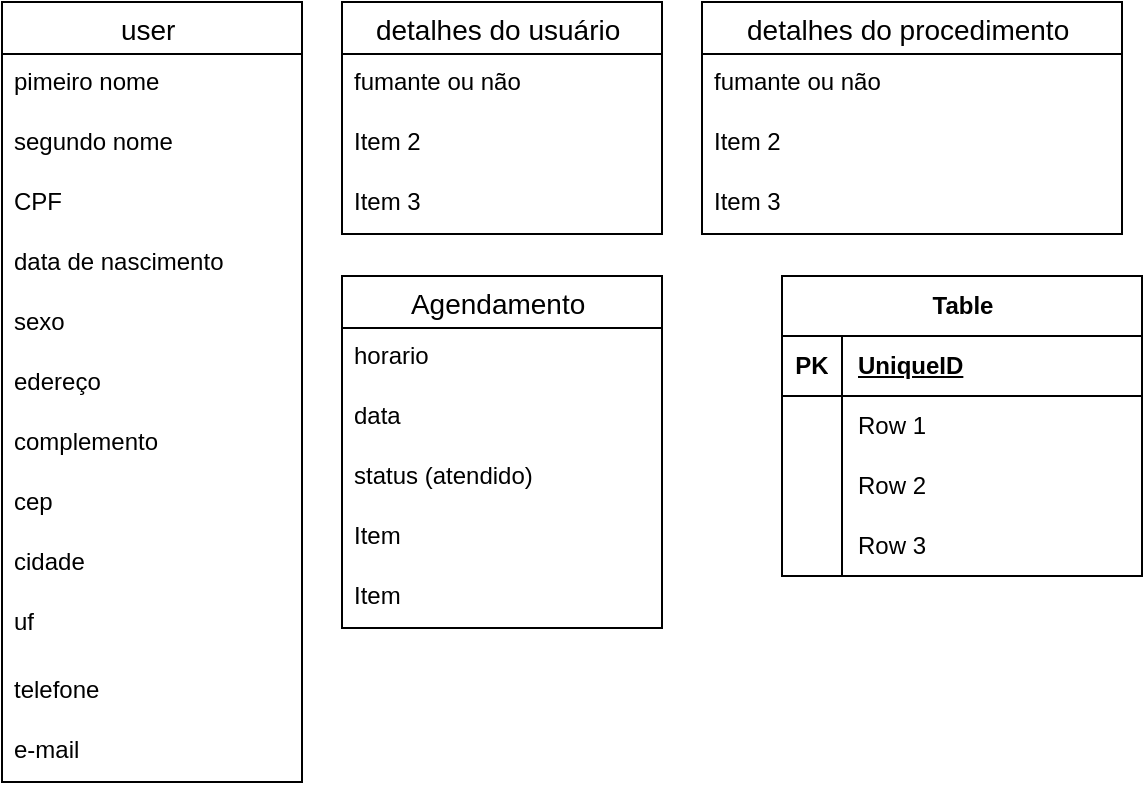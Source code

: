 <mxfile version="24.2.1" type="github">
  <diagram name="Página-1" id="5rBuhtOHV9mc_r47kZjI">
    <mxGraphModel dx="1050" dy="530" grid="1" gridSize="10" guides="1" tooltips="1" connect="1" arrows="1" fold="1" page="1" pageScale="1" pageWidth="827" pageHeight="1169" math="0" shadow="0">
      <root>
        <mxCell id="0" />
        <mxCell id="1" parent="0" />
        <mxCell id="9pBcEL1lsrberFZD7Wdi-1" value="user " style="swimlane;fontStyle=0;childLayout=stackLayout;horizontal=1;startSize=26;horizontalStack=0;resizeParent=1;resizeParentMax=0;resizeLast=0;collapsible=1;marginBottom=0;align=center;fontSize=14;" vertex="1" parent="1">
          <mxGeometry width="150" height="390" as="geometry" />
        </mxCell>
        <mxCell id="9pBcEL1lsrberFZD7Wdi-2" value="&lt;font style=&quot;vertical-align: inherit;&quot;&gt;&lt;font style=&quot;vertical-align: inherit;&quot;&gt;pimeiro nome&amp;nbsp;&lt;/font&gt;&lt;/font&gt;&lt;div&gt;&lt;font style=&quot;vertical-align: inherit;&quot;&gt;&lt;font style=&quot;vertical-align: inherit;&quot;&gt;&lt;span style=&quot;white-space: pre;&quot;&gt;&#x9;&lt;/span&gt;&lt;span style=&quot;white-space: pre;&quot;&gt;&#x9;&lt;/span&gt;&lt;br&gt;&lt;/font&gt;&lt;/font&gt;&lt;/div&gt;" style="text;strokeColor=none;fillColor=none;spacingLeft=4;spacingRight=4;overflow=hidden;rotatable=0;points=[[0,0.5],[1,0.5]];portConstraint=eastwest;fontSize=12;whiteSpace=wrap;html=1;" vertex="1" parent="9pBcEL1lsrberFZD7Wdi-1">
          <mxGeometry y="26" width="150" height="30" as="geometry" />
        </mxCell>
        <mxCell id="9pBcEL1lsrberFZD7Wdi-3" value="&lt;font style=&quot;vertical-align: inherit;&quot;&gt;&lt;font style=&quot;vertical-align: inherit;&quot;&gt;segundo nome&amp;nbsp;&lt;/font&gt;&lt;/font&gt;" style="text;strokeColor=none;fillColor=none;spacingLeft=4;spacingRight=4;overflow=hidden;rotatable=0;points=[[0,0.5],[1,0.5]];portConstraint=eastwest;fontSize=12;whiteSpace=wrap;html=1;" vertex="1" parent="9pBcEL1lsrberFZD7Wdi-1">
          <mxGeometry y="56" width="150" height="30" as="geometry" />
        </mxCell>
        <mxCell id="9pBcEL1lsrberFZD7Wdi-4" value="&lt;font style=&quot;vertical-align: inherit;&quot;&gt;&lt;font style=&quot;vertical-align: inherit;&quot;&gt;CPF&lt;/font&gt;&lt;/font&gt;" style="text;strokeColor=none;fillColor=none;spacingLeft=4;spacingRight=4;overflow=hidden;rotatable=0;points=[[0,0.5],[1,0.5]];portConstraint=eastwest;fontSize=12;whiteSpace=wrap;html=1;" vertex="1" parent="9pBcEL1lsrberFZD7Wdi-1">
          <mxGeometry y="86" width="150" height="30" as="geometry" />
        </mxCell>
        <mxCell id="9pBcEL1lsrberFZD7Wdi-5" value="&lt;font style=&quot;vertical-align: inherit;&quot;&gt;&lt;font style=&quot;vertical-align: inherit;&quot;&gt;data de nascimento&amp;nbsp;&lt;/font&gt;&lt;/font&gt;" style="text;strokeColor=none;fillColor=none;spacingLeft=4;spacingRight=4;overflow=hidden;rotatable=0;points=[[0,0.5],[1,0.5]];portConstraint=eastwest;fontSize=12;whiteSpace=wrap;html=1;" vertex="1" parent="9pBcEL1lsrberFZD7Wdi-1">
          <mxGeometry y="116" width="150" height="30" as="geometry" />
        </mxCell>
        <mxCell id="9pBcEL1lsrberFZD7Wdi-6" value="&lt;font style=&quot;vertical-align: inherit;&quot;&gt;&lt;font style=&quot;vertical-align: inherit;&quot;&gt;sexo&amp;nbsp;&lt;/font&gt;&lt;/font&gt;" style="text;strokeColor=none;fillColor=none;spacingLeft=4;spacingRight=4;overflow=hidden;rotatable=0;points=[[0,0.5],[1,0.5]];portConstraint=eastwest;fontSize=12;whiteSpace=wrap;html=1;" vertex="1" parent="9pBcEL1lsrberFZD7Wdi-1">
          <mxGeometry y="146" width="150" height="30" as="geometry" />
        </mxCell>
        <mxCell id="9pBcEL1lsrberFZD7Wdi-7" value="&lt;font style=&quot;vertical-align: inherit;&quot;&gt;&lt;font style=&quot;vertical-align: inherit;&quot;&gt;edereço&amp;nbsp;&lt;/font&gt;&lt;/font&gt;" style="text;strokeColor=none;fillColor=none;spacingLeft=4;spacingRight=4;overflow=hidden;rotatable=0;points=[[0,0.5],[1,0.5]];portConstraint=eastwest;fontSize=12;whiteSpace=wrap;html=1;" vertex="1" parent="9pBcEL1lsrberFZD7Wdi-1">
          <mxGeometry y="176" width="150" height="30" as="geometry" />
        </mxCell>
        <mxCell id="9pBcEL1lsrberFZD7Wdi-8" value="&lt;font style=&quot;vertical-align: inherit;&quot;&gt;&lt;font style=&quot;vertical-align: inherit;&quot;&gt;complemento&amp;nbsp;&lt;/font&gt;&lt;/font&gt;" style="text;strokeColor=none;fillColor=none;spacingLeft=4;spacingRight=4;overflow=hidden;rotatable=0;points=[[0,0.5],[1,0.5]];portConstraint=eastwest;fontSize=12;whiteSpace=wrap;html=1;" vertex="1" parent="9pBcEL1lsrberFZD7Wdi-1">
          <mxGeometry y="206" width="150" height="30" as="geometry" />
        </mxCell>
        <mxCell id="9pBcEL1lsrberFZD7Wdi-9" value="&lt;font style=&quot;vertical-align: inherit;&quot;&gt;&lt;font style=&quot;vertical-align: inherit;&quot;&gt;cep&lt;/font&gt;&lt;/font&gt;&lt;span style=&quot;color: rgba(0, 0, 0, 0); font-family: monospace; font-size: 0px; text-wrap: nowrap;&quot;&gt;&lt;font style=&quot;vertical-align: inherit;&quot;&gt;&lt;font style=&quot;vertical-align: inherit;&quot;&gt;%3CmxGraphModel%3E%3Croot%3E%3CmxCell%20id%3D%220%22%2F%3E%3CmxCell%20id%3D%221%22%20parent%3D%220%22%2F%3E%3CmxCell%20id%3D %222%22%20valor%3D%22Item%22%20estilo%3D%22texto%3BstrokeColor%3Dnone%3BfillColor%3Dnone%3BspacingLeft%3D4%3BspacingRight%3D4%3Boverflow%3Dhidden%3Brotatable%3D0%3Bpoints%3D%5B%5B0 %. %221%22%3E%3CmxGeometria%20x%3D%22330%22%20y%3D%22210%22%20largura%3D%2240%22%20altura%3D%2230%22%20as%3D%22geometria%22%2F %3E%3C%2FmxCell%3E%3C%2Froot%3E%3C%2FmxGraphModel%3E&lt;/font&gt;&lt;/font&gt;&lt;/span&gt;" style="text;strokeColor=none;fillColor=none;spacingLeft=4;spacingRight=4;overflow=hidden;rotatable=0;points=[[0,0.5],[1,0.5]];portConstraint=eastwest;fontSize=12;whiteSpace=wrap;html=1;" vertex="1" parent="9pBcEL1lsrberFZD7Wdi-1">
          <mxGeometry y="236" width="150" height="30" as="geometry" />
        </mxCell>
        <mxCell id="9pBcEL1lsrberFZD7Wdi-10" value="&lt;font style=&quot;vertical-align: inherit;&quot;&gt;&lt;font style=&quot;vertical-align: inherit;&quot;&gt;cidade&amp;nbsp;&lt;/font&gt;&lt;/font&gt;" style="text;strokeColor=none;fillColor=none;spacingLeft=4;spacingRight=4;overflow=hidden;rotatable=0;points=[[0,0.5],[1,0.5]];portConstraint=eastwest;fontSize=12;whiteSpace=wrap;html=1;" vertex="1" parent="9pBcEL1lsrberFZD7Wdi-1">
          <mxGeometry y="266" width="150" height="30" as="geometry" />
        </mxCell>
        <mxCell id="9pBcEL1lsrberFZD7Wdi-11" value="&lt;font style=&quot;vertical-align: inherit;&quot;&gt;&lt;font style=&quot;vertical-align: inherit;&quot;&gt;uf&lt;/font&gt;&lt;/font&gt;" style="text;strokeColor=none;fillColor=none;spacingLeft=4;spacingRight=4;overflow=hidden;rotatable=0;points=[[0,0.5],[1,0.5]];portConstraint=eastwest;fontSize=12;whiteSpace=wrap;html=1;" vertex="1" parent="9pBcEL1lsrberFZD7Wdi-1">
          <mxGeometry y="296" width="150" height="34" as="geometry" />
        </mxCell>
        <mxCell id="9pBcEL1lsrberFZD7Wdi-12" value="&lt;font style=&quot;vertical-align: inherit;&quot;&gt;&lt;font style=&quot;vertical-align: inherit;&quot;&gt;&lt;font style=&quot;vertical-align: inherit;&quot;&gt;&lt;font style=&quot;vertical-align: inherit;&quot;&gt;telefone&amp;nbsp;&lt;/font&gt;&lt;/font&gt;&lt;/font&gt;&lt;/font&gt;" style="text;strokeColor=none;fillColor=none;spacingLeft=4;spacingRight=4;overflow=hidden;rotatable=0;points=[[0,0.5],[1,0.5]];portConstraint=eastwest;fontSize=12;whiteSpace=wrap;html=1;" vertex="1" parent="9pBcEL1lsrberFZD7Wdi-1">
          <mxGeometry y="330" width="150" height="30" as="geometry" />
        </mxCell>
        <mxCell id="9pBcEL1lsrberFZD7Wdi-13" value="&lt;font style=&quot;vertical-align: inherit;&quot;&gt;&lt;font style=&quot;vertical-align: inherit;&quot;&gt;e-mail&lt;/font&gt;&lt;/font&gt;" style="text;strokeColor=none;fillColor=none;spacingLeft=4;spacingRight=4;overflow=hidden;rotatable=0;points=[[0,0.5],[1,0.5]];portConstraint=eastwest;fontSize=12;whiteSpace=wrap;html=1;" vertex="1" parent="9pBcEL1lsrberFZD7Wdi-1">
          <mxGeometry y="360" width="150" height="30" as="geometry" />
        </mxCell>
        <mxCell id="9pBcEL1lsrberFZD7Wdi-14" value="detalhes do usuário " style="swimlane;fontStyle=0;childLayout=stackLayout;horizontal=1;startSize=26;horizontalStack=0;resizeParent=1;resizeParentMax=0;resizeLast=0;collapsible=1;marginBottom=0;align=center;fontSize=14;" vertex="1" parent="1">
          <mxGeometry x="170" width="160" height="116" as="geometry" />
        </mxCell>
        <mxCell id="9pBcEL1lsrberFZD7Wdi-15" value="&lt;font style=&quot;vertical-align: inherit;&quot;&gt;&lt;font style=&quot;vertical-align: inherit;&quot;&gt;fumante ou não&amp;nbsp;&lt;span style=&quot;white-space: pre;&quot;&gt;&#x9;&lt;/span&gt;&lt;/font&gt;&lt;/font&gt;" style="text;strokeColor=none;fillColor=none;spacingLeft=4;spacingRight=4;overflow=hidden;rotatable=0;points=[[0,0.5],[1,0.5]];portConstraint=eastwest;fontSize=12;whiteSpace=wrap;html=1;" vertex="1" parent="9pBcEL1lsrberFZD7Wdi-14">
          <mxGeometry y="26" width="160" height="30" as="geometry" />
        </mxCell>
        <mxCell id="9pBcEL1lsrberFZD7Wdi-16" value="Item 2" style="text;strokeColor=none;fillColor=none;spacingLeft=4;spacingRight=4;overflow=hidden;rotatable=0;points=[[0,0.5],[1,0.5]];portConstraint=eastwest;fontSize=12;whiteSpace=wrap;html=1;" vertex="1" parent="9pBcEL1lsrberFZD7Wdi-14">
          <mxGeometry y="56" width="160" height="30" as="geometry" />
        </mxCell>
        <mxCell id="9pBcEL1lsrberFZD7Wdi-17" value="Item 3" style="text;strokeColor=none;fillColor=none;spacingLeft=4;spacingRight=4;overflow=hidden;rotatable=0;points=[[0,0.5],[1,0.5]];portConstraint=eastwest;fontSize=12;whiteSpace=wrap;html=1;" vertex="1" parent="9pBcEL1lsrberFZD7Wdi-14">
          <mxGeometry y="86" width="160" height="30" as="geometry" />
        </mxCell>
        <mxCell id="9pBcEL1lsrberFZD7Wdi-18" value="detalhes do procedimento " style="swimlane;fontStyle=0;childLayout=stackLayout;horizontal=1;startSize=26;horizontalStack=0;resizeParent=1;resizeParentMax=0;resizeLast=0;collapsible=1;marginBottom=0;align=center;fontSize=14;" vertex="1" parent="1">
          <mxGeometry x="350" width="210" height="116" as="geometry" />
        </mxCell>
        <mxCell id="9pBcEL1lsrberFZD7Wdi-19" value="&lt;font style=&quot;vertical-align: inherit;&quot;&gt;&lt;font style=&quot;vertical-align: inherit;&quot;&gt;fumante ou não&amp;nbsp;&lt;span style=&quot;white-space: pre;&quot;&gt;&#x9;&lt;/span&gt;&lt;/font&gt;&lt;/font&gt;" style="text;strokeColor=none;fillColor=none;spacingLeft=4;spacingRight=4;overflow=hidden;rotatable=0;points=[[0,0.5],[1,0.5]];portConstraint=eastwest;fontSize=12;whiteSpace=wrap;html=1;" vertex="1" parent="9pBcEL1lsrberFZD7Wdi-18">
          <mxGeometry y="26" width="210" height="30" as="geometry" />
        </mxCell>
        <mxCell id="9pBcEL1lsrberFZD7Wdi-20" value="Item 2" style="text;strokeColor=none;fillColor=none;spacingLeft=4;spacingRight=4;overflow=hidden;rotatable=0;points=[[0,0.5],[1,0.5]];portConstraint=eastwest;fontSize=12;whiteSpace=wrap;html=1;" vertex="1" parent="9pBcEL1lsrberFZD7Wdi-18">
          <mxGeometry y="56" width="210" height="30" as="geometry" />
        </mxCell>
        <mxCell id="9pBcEL1lsrberFZD7Wdi-21" value="Item 3" style="text;strokeColor=none;fillColor=none;spacingLeft=4;spacingRight=4;overflow=hidden;rotatable=0;points=[[0,0.5],[1,0.5]];portConstraint=eastwest;fontSize=12;whiteSpace=wrap;html=1;" vertex="1" parent="9pBcEL1lsrberFZD7Wdi-18">
          <mxGeometry y="86" width="210" height="30" as="geometry" />
        </mxCell>
        <mxCell id="9pBcEL1lsrberFZD7Wdi-22" value="Agendamento " style="swimlane;fontStyle=0;childLayout=stackLayout;horizontal=1;startSize=26;horizontalStack=0;resizeParent=1;resizeParentMax=0;resizeLast=0;collapsible=1;marginBottom=0;align=center;fontSize=14;" vertex="1" parent="1">
          <mxGeometry x="170" y="137" width="160" height="176" as="geometry" />
        </mxCell>
        <mxCell id="9pBcEL1lsrberFZD7Wdi-23" value="&lt;font style=&quot;vertical-align: inherit;&quot;&gt;&lt;font style=&quot;vertical-align: inherit;&quot;&gt;horario&amp;nbsp;&lt;/font&gt;&lt;/font&gt;" style="text;strokeColor=none;fillColor=none;spacingLeft=4;spacingRight=4;overflow=hidden;rotatable=0;points=[[0,0.5],[1,0.5]];portConstraint=eastwest;fontSize=12;whiteSpace=wrap;html=1;" vertex="1" parent="9pBcEL1lsrberFZD7Wdi-22">
          <mxGeometry y="26" width="160" height="30" as="geometry" />
        </mxCell>
        <mxCell id="9pBcEL1lsrberFZD7Wdi-24" value="&lt;font style=&quot;vertical-align: inherit;&quot;&gt;&lt;font style=&quot;vertical-align: inherit;&quot;&gt;data&amp;nbsp;&lt;/font&gt;&lt;/font&gt;" style="text;strokeColor=none;fillColor=none;spacingLeft=4;spacingRight=4;overflow=hidden;rotatable=0;points=[[0,0.5],[1,0.5]];portConstraint=eastwest;fontSize=12;whiteSpace=wrap;html=1;" vertex="1" parent="9pBcEL1lsrberFZD7Wdi-22">
          <mxGeometry y="56" width="160" height="30" as="geometry" />
        </mxCell>
        <mxCell id="9pBcEL1lsrberFZD7Wdi-25" value="&lt;font style=&quot;vertical-align: inherit;&quot;&gt;&lt;font style=&quot;vertical-align: inherit;&quot;&gt;&lt;font style=&quot;vertical-align: inherit;&quot;&gt;&lt;font style=&quot;vertical-align: inherit;&quot;&gt;status (atendido)&amp;nbsp;&lt;/font&gt;&lt;/font&gt;&lt;/font&gt;&lt;/font&gt;" style="text;strokeColor=none;fillColor=none;spacingLeft=4;spacingRight=4;overflow=hidden;rotatable=0;points=[[0,0.5],[1,0.5]];portConstraint=eastwest;fontSize=12;whiteSpace=wrap;html=1;" vertex="1" parent="9pBcEL1lsrberFZD7Wdi-22">
          <mxGeometry y="86" width="160" height="30" as="geometry" />
        </mxCell>
        <mxCell id="9pBcEL1lsrberFZD7Wdi-26" value="&lt;font style=&quot;vertical-align: inherit;&quot;&gt;&lt;font style=&quot;vertical-align: inherit;&quot;&gt;Item&lt;/font&gt;&lt;/font&gt;" style="text;strokeColor=none;fillColor=none;spacingLeft=4;spacingRight=4;overflow=hidden;rotatable=0;points=[[0,0.5],[1,0.5]];portConstraint=eastwest;fontSize=12;whiteSpace=wrap;html=1;" vertex="1" parent="9pBcEL1lsrberFZD7Wdi-22">
          <mxGeometry y="116" width="160" height="30" as="geometry" />
        </mxCell>
        <mxCell id="9pBcEL1lsrberFZD7Wdi-27" value="Item" style="text;strokeColor=none;fillColor=none;spacingLeft=4;spacingRight=4;overflow=hidden;rotatable=0;points=[[0,0.5],[1,0.5]];portConstraint=eastwest;fontSize=12;whiteSpace=wrap;html=1;" vertex="1" parent="9pBcEL1lsrberFZD7Wdi-22">
          <mxGeometry y="146" width="160" height="30" as="geometry" />
        </mxCell>
        <mxCell id="9pBcEL1lsrberFZD7Wdi-28" value="Table" style="shape=table;startSize=30;container=1;collapsible=1;childLayout=tableLayout;fixedRows=1;rowLines=0;fontStyle=1;align=center;resizeLast=1;html=1;" vertex="1" parent="1">
          <mxGeometry x="390" y="137" width="180" height="150" as="geometry" />
        </mxCell>
        <mxCell id="9pBcEL1lsrberFZD7Wdi-29" value="" style="shape=tableRow;horizontal=0;startSize=0;swimlaneHead=0;swimlaneBody=0;fillColor=none;collapsible=0;dropTarget=0;points=[[0,0.5],[1,0.5]];portConstraint=eastwest;top=0;left=0;right=0;bottom=1;" vertex="1" parent="9pBcEL1lsrberFZD7Wdi-28">
          <mxGeometry y="30" width="180" height="30" as="geometry" />
        </mxCell>
        <mxCell id="9pBcEL1lsrberFZD7Wdi-30" value="PK" style="shape=partialRectangle;connectable=0;fillColor=none;top=0;left=0;bottom=0;right=0;fontStyle=1;overflow=hidden;whiteSpace=wrap;html=1;" vertex="1" parent="9pBcEL1lsrberFZD7Wdi-29">
          <mxGeometry width="30" height="30" as="geometry">
            <mxRectangle width="30" height="30" as="alternateBounds" />
          </mxGeometry>
        </mxCell>
        <mxCell id="9pBcEL1lsrberFZD7Wdi-31" value="UniqueID" style="shape=partialRectangle;connectable=0;fillColor=none;top=0;left=0;bottom=0;right=0;align=left;spacingLeft=6;fontStyle=5;overflow=hidden;whiteSpace=wrap;html=1;" vertex="1" parent="9pBcEL1lsrberFZD7Wdi-29">
          <mxGeometry x="30" width="150" height="30" as="geometry">
            <mxRectangle width="150" height="30" as="alternateBounds" />
          </mxGeometry>
        </mxCell>
        <mxCell id="9pBcEL1lsrberFZD7Wdi-32" value="" style="shape=tableRow;horizontal=0;startSize=0;swimlaneHead=0;swimlaneBody=0;fillColor=none;collapsible=0;dropTarget=0;points=[[0,0.5],[1,0.5]];portConstraint=eastwest;top=0;left=0;right=0;bottom=0;" vertex="1" parent="9pBcEL1lsrberFZD7Wdi-28">
          <mxGeometry y="60" width="180" height="30" as="geometry" />
        </mxCell>
        <mxCell id="9pBcEL1lsrberFZD7Wdi-33" value="" style="shape=partialRectangle;connectable=0;fillColor=none;top=0;left=0;bottom=0;right=0;editable=1;overflow=hidden;whiteSpace=wrap;html=1;" vertex="1" parent="9pBcEL1lsrberFZD7Wdi-32">
          <mxGeometry width="30" height="30" as="geometry">
            <mxRectangle width="30" height="30" as="alternateBounds" />
          </mxGeometry>
        </mxCell>
        <mxCell id="9pBcEL1lsrberFZD7Wdi-34" value="Row 1" style="shape=partialRectangle;connectable=0;fillColor=none;top=0;left=0;bottom=0;right=0;align=left;spacingLeft=6;overflow=hidden;whiteSpace=wrap;html=1;" vertex="1" parent="9pBcEL1lsrberFZD7Wdi-32">
          <mxGeometry x="30" width="150" height="30" as="geometry">
            <mxRectangle width="150" height="30" as="alternateBounds" />
          </mxGeometry>
        </mxCell>
        <mxCell id="9pBcEL1lsrberFZD7Wdi-35" value="" style="shape=tableRow;horizontal=0;startSize=0;swimlaneHead=0;swimlaneBody=0;fillColor=none;collapsible=0;dropTarget=0;points=[[0,0.5],[1,0.5]];portConstraint=eastwest;top=0;left=0;right=0;bottom=0;" vertex="1" parent="9pBcEL1lsrberFZD7Wdi-28">
          <mxGeometry y="90" width="180" height="30" as="geometry" />
        </mxCell>
        <mxCell id="9pBcEL1lsrberFZD7Wdi-36" value="" style="shape=partialRectangle;connectable=0;fillColor=none;top=0;left=0;bottom=0;right=0;editable=1;overflow=hidden;whiteSpace=wrap;html=1;" vertex="1" parent="9pBcEL1lsrberFZD7Wdi-35">
          <mxGeometry width="30" height="30" as="geometry">
            <mxRectangle width="30" height="30" as="alternateBounds" />
          </mxGeometry>
        </mxCell>
        <mxCell id="9pBcEL1lsrberFZD7Wdi-37" value="Row 2" style="shape=partialRectangle;connectable=0;fillColor=none;top=0;left=0;bottom=0;right=0;align=left;spacingLeft=6;overflow=hidden;whiteSpace=wrap;html=1;" vertex="1" parent="9pBcEL1lsrberFZD7Wdi-35">
          <mxGeometry x="30" width="150" height="30" as="geometry">
            <mxRectangle width="150" height="30" as="alternateBounds" />
          </mxGeometry>
        </mxCell>
        <mxCell id="9pBcEL1lsrberFZD7Wdi-38" value="" style="shape=tableRow;horizontal=0;startSize=0;swimlaneHead=0;swimlaneBody=0;fillColor=none;collapsible=0;dropTarget=0;points=[[0,0.5],[1,0.5]];portConstraint=eastwest;top=0;left=0;right=0;bottom=0;" vertex="1" parent="9pBcEL1lsrberFZD7Wdi-28">
          <mxGeometry y="120" width="180" height="30" as="geometry" />
        </mxCell>
        <mxCell id="9pBcEL1lsrberFZD7Wdi-39" value="" style="shape=partialRectangle;connectable=0;fillColor=none;top=0;left=0;bottom=0;right=0;editable=1;overflow=hidden;whiteSpace=wrap;html=1;" vertex="1" parent="9pBcEL1lsrberFZD7Wdi-38">
          <mxGeometry width="30" height="30" as="geometry">
            <mxRectangle width="30" height="30" as="alternateBounds" />
          </mxGeometry>
        </mxCell>
        <mxCell id="9pBcEL1lsrberFZD7Wdi-40" value="Row 3" style="shape=partialRectangle;connectable=0;fillColor=none;top=0;left=0;bottom=0;right=0;align=left;spacingLeft=6;overflow=hidden;whiteSpace=wrap;html=1;" vertex="1" parent="9pBcEL1lsrberFZD7Wdi-38">
          <mxGeometry x="30" width="150" height="30" as="geometry">
            <mxRectangle width="150" height="30" as="alternateBounds" />
          </mxGeometry>
        </mxCell>
      </root>
    </mxGraphModel>
  </diagram>
</mxfile>
